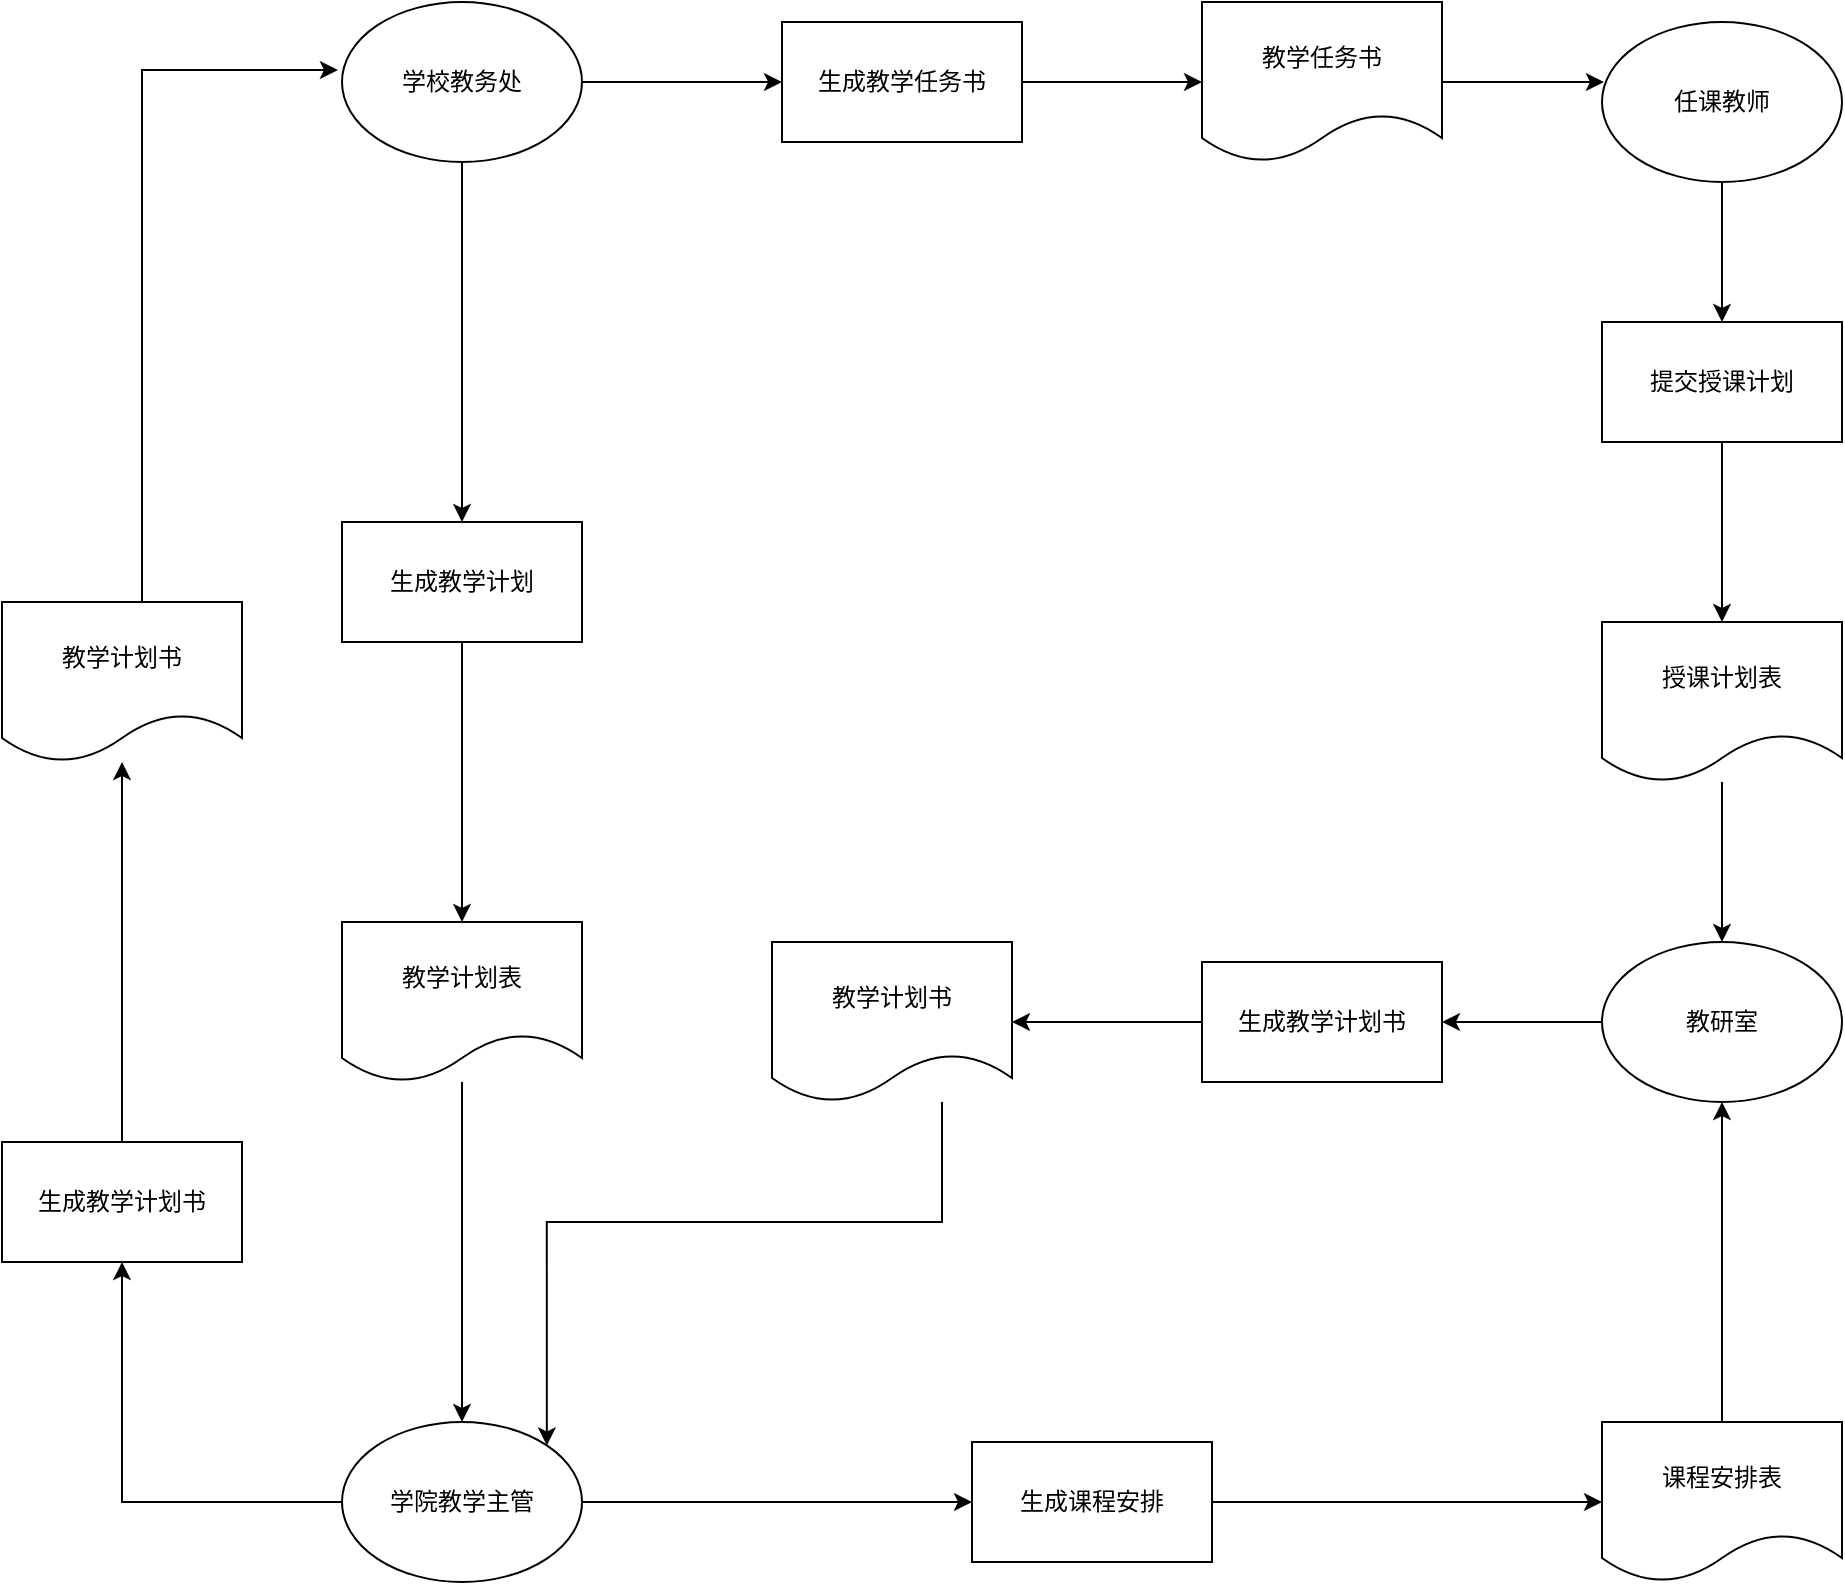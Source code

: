 <mxfile version="12.2.2" type="device" pages="1"><diagram id="dblQ5Zlgc-5qRC1HhbOS" name="第 1 页"><mxGraphModel dx="1280" dy="776" grid="1" gridSize="10" guides="1" tooltips="1" connect="1" arrows="1" fold="1" page="1" pageScale="1" pageWidth="1654" pageHeight="2336" math="0" shadow="0"><root><mxCell id="0"/><mxCell id="1" parent="0"/><mxCell id="vmpJKscBJRZE4MnB57Ji-3" style="edgeStyle=orthogonalEdgeStyle;rounded=0;orthogonalLoop=1;jettySize=auto;html=1;entryX=0.5;entryY=0;entryDx=0;entryDy=0;" edge="1" parent="1" source="vmpJKscBJRZE4MnB57Ji-1" target="vmpJKscBJRZE4MnB57Ji-2"><mxGeometry relative="1" as="geometry"/></mxCell><mxCell id="vmpJKscBJRZE4MnB57Ji-26" style="edgeStyle=orthogonalEdgeStyle;rounded=0;orthogonalLoop=1;jettySize=auto;html=1;" edge="1" parent="1" source="vmpJKscBJRZE4MnB57Ji-1"><mxGeometry relative="1" as="geometry"><mxPoint x="450" y="100" as="targetPoint"/></mxGeometry></mxCell><mxCell id="vmpJKscBJRZE4MnB57Ji-1" value="学校教务处" style="ellipse;whiteSpace=wrap;html=1;" vertex="1" parent="1"><mxGeometry x="230" y="60" width="120" height="80" as="geometry"/></mxCell><mxCell id="vmpJKscBJRZE4MnB57Ji-5" style="edgeStyle=orthogonalEdgeStyle;rounded=0;orthogonalLoop=1;jettySize=auto;html=1;entryX=0.5;entryY=0;entryDx=0;entryDy=0;" edge="1" parent="1" source="vmpJKscBJRZE4MnB57Ji-2" target="vmpJKscBJRZE4MnB57Ji-4"><mxGeometry relative="1" as="geometry"/></mxCell><mxCell id="vmpJKscBJRZE4MnB57Ji-2" value="生成教学计划" style="rounded=0;whiteSpace=wrap;html=1;" vertex="1" parent="1"><mxGeometry x="230" y="320" width="120" height="60" as="geometry"/></mxCell><mxCell id="vmpJKscBJRZE4MnB57Ji-8" style="edgeStyle=orthogonalEdgeStyle;rounded=0;orthogonalLoop=1;jettySize=auto;html=1;entryX=0.5;entryY=0;entryDx=0;entryDy=0;" edge="1" parent="1" source="vmpJKscBJRZE4MnB57Ji-4" target="vmpJKscBJRZE4MnB57Ji-7"><mxGeometry relative="1" as="geometry"/></mxCell><mxCell id="vmpJKscBJRZE4MnB57Ji-4" value="教学计划表" style="shape=document;whiteSpace=wrap;html=1;boundedLbl=1;" vertex="1" parent="1"><mxGeometry x="230" y="520" width="120" height="80" as="geometry"/></mxCell><mxCell id="vmpJKscBJRZE4MnB57Ji-11" style="edgeStyle=orthogonalEdgeStyle;rounded=0;orthogonalLoop=1;jettySize=auto;html=1;" edge="1" parent="1" source="vmpJKscBJRZE4MnB57Ji-7" target="vmpJKscBJRZE4MnB57Ji-10"><mxGeometry relative="1" as="geometry"/></mxCell><mxCell id="vmpJKscBJRZE4MnB57Ji-42" style="edgeStyle=orthogonalEdgeStyle;rounded=0;orthogonalLoop=1;jettySize=auto;html=1;entryX=0.5;entryY=1;entryDx=0;entryDy=0;" edge="1" parent="1" source="vmpJKscBJRZE4MnB57Ji-7" target="vmpJKscBJRZE4MnB57Ji-41"><mxGeometry relative="1" as="geometry"/></mxCell><mxCell id="vmpJKscBJRZE4MnB57Ji-7" value="学院教学主管" style="ellipse;whiteSpace=wrap;html=1;" vertex="1" parent="1"><mxGeometry x="230" y="770" width="120" height="80" as="geometry"/></mxCell><mxCell id="vmpJKscBJRZE4MnB57Ji-13" style="edgeStyle=orthogonalEdgeStyle;rounded=0;orthogonalLoop=1;jettySize=auto;html=1;entryX=0;entryY=0.5;entryDx=0;entryDy=0;" edge="1" parent="1" source="vmpJKscBJRZE4MnB57Ji-10" target="vmpJKscBJRZE4MnB57Ji-12"><mxGeometry relative="1" as="geometry"/></mxCell><mxCell id="vmpJKscBJRZE4MnB57Ji-10" value="生成课程安排" style="rounded=0;whiteSpace=wrap;html=1;" vertex="1" parent="1"><mxGeometry x="545" y="780" width="120" height="60" as="geometry"/></mxCell><mxCell id="vmpJKscBJRZE4MnB57Ji-17" style="edgeStyle=orthogonalEdgeStyle;rounded=0;orthogonalLoop=1;jettySize=auto;html=1;entryX=0.5;entryY=1;entryDx=0;entryDy=0;" edge="1" parent="1" source="vmpJKscBJRZE4MnB57Ji-12" target="vmpJKscBJRZE4MnB57Ji-14"><mxGeometry relative="1" as="geometry"/></mxCell><mxCell id="vmpJKscBJRZE4MnB57Ji-12" value="课程安排表" style="shape=document;whiteSpace=wrap;html=1;boundedLbl=1;" vertex="1" parent="1"><mxGeometry x="860" y="770" width="120" height="80" as="geometry"/></mxCell><mxCell id="vmpJKscBJRZE4MnB57Ji-35" style="edgeStyle=orthogonalEdgeStyle;rounded=0;orthogonalLoop=1;jettySize=auto;html=1;entryX=1;entryY=0.5;entryDx=0;entryDy=0;" edge="1" parent="1" source="vmpJKscBJRZE4MnB57Ji-14" target="vmpJKscBJRZE4MnB57Ji-33"><mxGeometry relative="1" as="geometry"/></mxCell><mxCell id="vmpJKscBJRZE4MnB57Ji-14" value="教研室" style="ellipse;whiteSpace=wrap;html=1;" vertex="1" parent="1"><mxGeometry x="860" y="530" width="120" height="80" as="geometry"/></mxCell><mxCell id="vmpJKscBJRZE4MnB57Ji-22" style="edgeStyle=orthogonalEdgeStyle;rounded=0;orthogonalLoop=1;jettySize=auto;html=1;entryX=0.5;entryY=0;entryDx=0;entryDy=0;" edge="1" parent="1" source="vmpJKscBJRZE4MnB57Ji-18" target="vmpJKscBJRZE4MnB57Ji-21"><mxGeometry relative="1" as="geometry"/></mxCell><mxCell id="vmpJKscBJRZE4MnB57Ji-18" value="任课教师" style="ellipse;whiteSpace=wrap;html=1;" vertex="1" parent="1"><mxGeometry x="860" y="70" width="120" height="80" as="geometry"/></mxCell><mxCell id="vmpJKscBJRZE4MnB57Ji-23" style="edgeStyle=orthogonalEdgeStyle;rounded=0;orthogonalLoop=1;jettySize=auto;html=1;" edge="1" parent="1" source="vmpJKscBJRZE4MnB57Ji-21"><mxGeometry relative="1" as="geometry"><mxPoint x="920" y="370" as="targetPoint"/></mxGeometry></mxCell><mxCell id="vmpJKscBJRZE4MnB57Ji-21" value="提交授课计划" style="rounded=0;whiteSpace=wrap;html=1;" vertex="1" parent="1"><mxGeometry x="860" y="220" width="120" height="60" as="geometry"/></mxCell><mxCell id="vmpJKscBJRZE4MnB57Ji-25" style="edgeStyle=orthogonalEdgeStyle;rounded=0;orthogonalLoop=1;jettySize=auto;html=1;entryX=0.5;entryY=0;entryDx=0;entryDy=0;" edge="1" parent="1" source="vmpJKscBJRZE4MnB57Ji-24" target="vmpJKscBJRZE4MnB57Ji-14"><mxGeometry relative="1" as="geometry"/></mxCell><mxCell id="vmpJKscBJRZE4MnB57Ji-24" value="授课计划表" style="shape=document;whiteSpace=wrap;html=1;boundedLbl=1;" vertex="1" parent="1"><mxGeometry x="860" y="370" width="120" height="80" as="geometry"/></mxCell><mxCell id="vmpJKscBJRZE4MnB57Ji-29" style="edgeStyle=orthogonalEdgeStyle;rounded=0;orthogonalLoop=1;jettySize=auto;html=1;" edge="1" parent="1" source="vmpJKscBJRZE4MnB57Ji-27"><mxGeometry relative="1" as="geometry"><mxPoint x="660" y="100" as="targetPoint"/></mxGeometry></mxCell><mxCell id="vmpJKscBJRZE4MnB57Ji-27" value="生成教学任务书" style="rounded=0;whiteSpace=wrap;html=1;" vertex="1" parent="1"><mxGeometry x="450" y="70" width="120" height="60" as="geometry"/></mxCell><mxCell id="vmpJKscBJRZE4MnB57Ji-31" style="edgeStyle=orthogonalEdgeStyle;rounded=0;orthogonalLoop=1;jettySize=auto;html=1;entryX=0.008;entryY=0.375;entryDx=0;entryDy=0;entryPerimeter=0;" edge="1" parent="1" source="vmpJKscBJRZE4MnB57Ji-28" target="vmpJKscBJRZE4MnB57Ji-18"><mxGeometry relative="1" as="geometry"/></mxCell><mxCell id="vmpJKscBJRZE4MnB57Ji-28" value="教学任务书" style="shape=document;whiteSpace=wrap;html=1;boundedLbl=1;" vertex="1" parent="1"><mxGeometry x="660" y="60" width="120" height="80" as="geometry"/></mxCell><mxCell id="vmpJKscBJRZE4MnB57Ji-37" style="edgeStyle=orthogonalEdgeStyle;rounded=0;orthogonalLoop=1;jettySize=auto;html=1;" edge="1" parent="1" source="vmpJKscBJRZE4MnB57Ji-33" target="vmpJKscBJRZE4MnB57Ji-36"><mxGeometry relative="1" as="geometry"/></mxCell><mxCell id="vmpJKscBJRZE4MnB57Ji-33" value="生成教学计划书" style="rounded=0;whiteSpace=wrap;html=1;" vertex="1" parent="1"><mxGeometry x="660" y="540" width="120" height="60" as="geometry"/></mxCell><mxCell id="vmpJKscBJRZE4MnB57Ji-38" style="edgeStyle=orthogonalEdgeStyle;rounded=0;orthogonalLoop=1;jettySize=auto;html=1;entryX=1;entryY=0;entryDx=0;entryDy=0;" edge="1" parent="1" source="vmpJKscBJRZE4MnB57Ji-36" target="vmpJKscBJRZE4MnB57Ji-7"><mxGeometry relative="1" as="geometry"><Array as="points"><mxPoint x="530" y="670"/><mxPoint x="332" y="670"/></Array></mxGeometry></mxCell><mxCell id="vmpJKscBJRZE4MnB57Ji-36" value="教学计划书" style="shape=document;whiteSpace=wrap;html=1;boundedLbl=1;" vertex="1" parent="1"><mxGeometry x="445" y="530" width="120" height="80" as="geometry"/></mxCell><mxCell id="vmpJKscBJRZE4MnB57Ji-43" style="edgeStyle=orthogonalEdgeStyle;rounded=0;orthogonalLoop=1;jettySize=auto;html=1;" edge="1" parent="1" source="vmpJKscBJRZE4MnB57Ji-41"><mxGeometry relative="1" as="geometry"><mxPoint x="120" y="440" as="targetPoint"/></mxGeometry></mxCell><mxCell id="vmpJKscBJRZE4MnB57Ji-41" value="生成教学计划书" style="rounded=0;whiteSpace=wrap;html=1;" vertex="1" parent="1"><mxGeometry x="60" y="630" width="120" height="60" as="geometry"/></mxCell><mxCell id="vmpJKscBJRZE4MnB57Ji-45" style="edgeStyle=orthogonalEdgeStyle;rounded=0;orthogonalLoop=1;jettySize=auto;html=1;entryX=-0.017;entryY=0.425;entryDx=0;entryDy=0;entryPerimeter=0;" edge="1" parent="1" source="vmpJKscBJRZE4MnB57Ji-44" target="vmpJKscBJRZE4MnB57Ji-1"><mxGeometry relative="1" as="geometry"><Array as="points"><mxPoint x="130" y="94"/></Array></mxGeometry></mxCell><mxCell id="vmpJKscBJRZE4MnB57Ji-44" value="教学计划书" style="shape=document;whiteSpace=wrap;html=1;boundedLbl=1;" vertex="1" parent="1"><mxGeometry x="60" y="360" width="120" height="80" as="geometry"/></mxCell></root></mxGraphModel></diagram></mxfile>